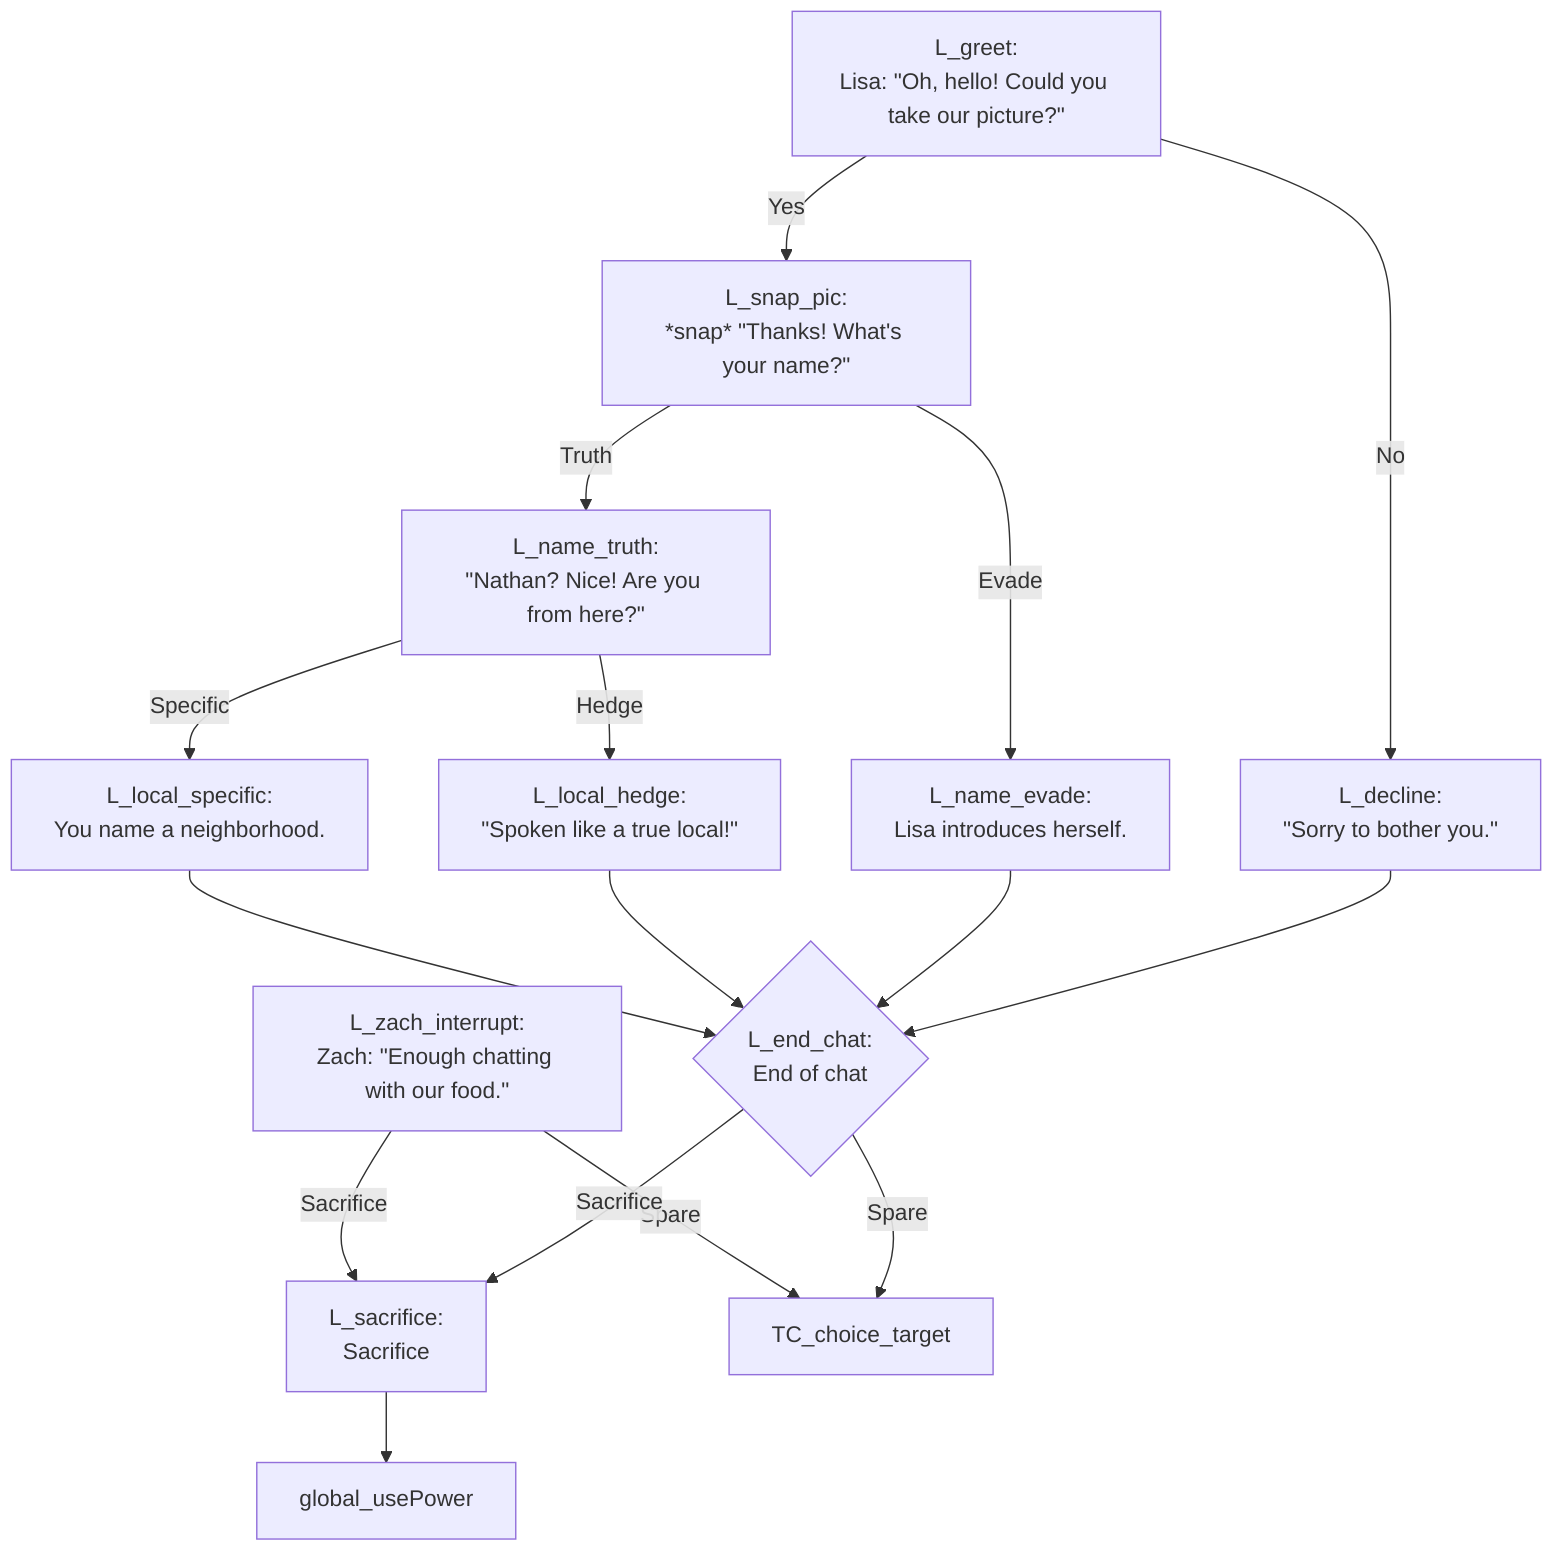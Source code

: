 flowchart TD
direction LR
L_greet["L_greet:<br/>Lisa: &quot;Oh, hello! Could you take our picture?&quot;"] -->|Yes| L_snap_pic
L_greet -->|No| L_decline

L_snap_pic["L_snap_pic:<br/>*snap* &quot;Thanks! What's your name?&quot;"] -->|Truth| L_name_truth
L_snap_pic -->|Evade| L_name_evade

L_name_truth["L_name_truth:<br/>&quot;Nathan? Nice! Are you from here?&quot;"] -->|Specific| L_local_specific
L_name_truth -->|Hedge| L_local_hedge
L_local_specific["L_local_specific:<br/>You name a neighborhood."] --> L_end_chat
L_local_hedge["L_local_hedge:<br/>&quot;Spoken like a true local!&quot;"] --> L_end_chat

L_name_evade["L_name_evade:<br/>Lisa introduces herself."] --> L_end_chat

L_decline["L_decline:<br/>&quot;Sorry to bother you.&quot;"] --> L_end_chat

L_zach_interrupt["L_zach_interrupt:<br/>Zach: &quot;Enough chatting with our food.&quot;"] -->|Sacrifice| L_sacrifice
L_zach_interrupt -->|Spare| TC_choice_target

L_end_chat{"L_end_chat:<br/>End of chat"} -->|Sacrifice| L_sacrifice
L_end_chat -->|Spare| TC_choice_target

L_sacrifice["L_sacrifice:<br/>Sacrifice"] --> global_usePower